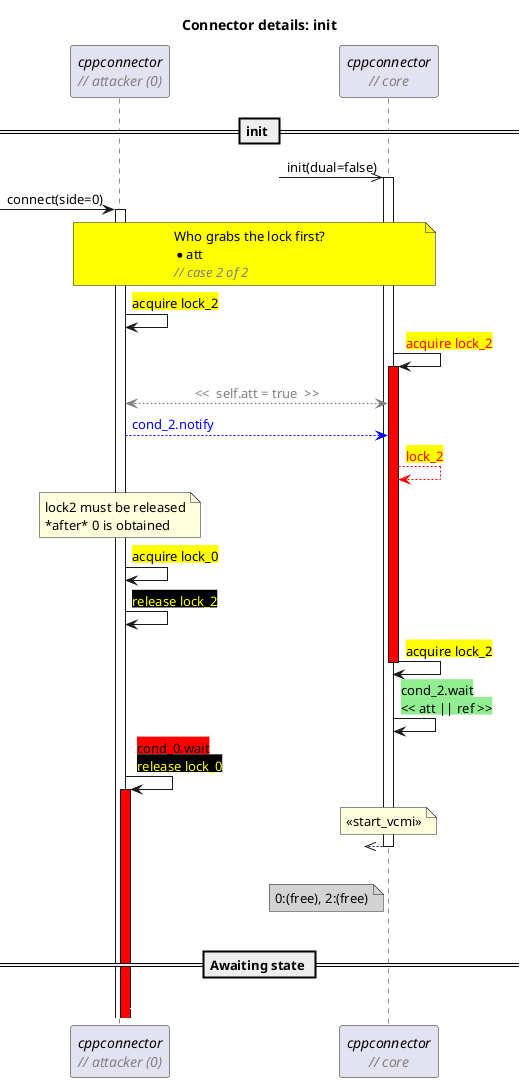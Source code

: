 @startuml "connector-details-init"

title "Connector details: init"

skinparam sequenceBoxBorderColor #FFF
skinparam sequenceMessageAlign direction

!$nbsp = "<U+00A0>"

' workaround the fact that text alignment can only be
' set globally. Using hspace(n) returns N monospaced
' $nbsp chars
!function $hspace($length)
  !$res = ""
  !$i = $length
  !while $i > 0
    !$res = $res + $nbsp
    !$i = $i - 1
  !endwhile
  !return "<font:monospaced>"+$res+"</font>"
!endfunction

!function $desc($txt)
  !return "<font:Arial><color:Gray><i>// "+$txt+"</i></color></font>"
!endfunction

!function $lock_acq_fail_text($txt)
  !return "<back:yellow><color:red>" + $txt
!endfunction

!function $lock_rel_text($lock_id)
  !return "<color:yellow><back:black>release lock_" + $lock_id + "</back></color>"
!endfunction

!function $pred_fail_text($txt)
  !return "<back:red><<" + $nbsp + $txt + $nbsp + ">>"
!endfunction

!function $pred_ok_text($cond_id, $txt)
  !return "<back:lightgreen>cond_" + $cond_id + ".wait\n<back:lightgreen><<" + $nbsp + $txt + $nbsp + ">>"
!endfunction

!procedure $lock_acq_fail($node, $lock_id)
  $node -> $node : $lock_acq_fail_text("acquire lock_" + $lock_id)
  activate $node #red
!endprocedure

!procedure $lock_acq_direct($node, $lock_id)
  $node -> $node : <back:yellow>acquire lock_##$lock_id</back>
!endprocedure

!procedure $lock_acq_latent($node, $lock_id)
  $lock_acq_direct($node, $lock_id)
  deactivate $node
!endprocedure

!procedure $lock_rel($node, $lock_id)
  $node -> $node : $lock_rel_text($lock_id)
!endprocedure

!procedure $pred_fail($node, $txt)
  $node -> $node : $pred_fail_text($txt)
!endprocedure

!procedure $pred_ok($node, $cond_id, $txt)
  $node -> $node : $pred_ok_text($cond_id, $txt)
!endprocedure

!procedure $cond_wait($node, $cond_id)
  $node -> $node : <back:red>cond_##$cond_id##.wait</back>\n$lock_rel_text($cond_id)
  activate $node #red
!endprocedure

!procedure $cond_wait_pred($node, $cond_id, $pred)
  $node -> $node : <back:red>cond_##$cond_id##.wait\n$pred_fail_text($pred)\n$lock_rel_text($cond_id)
  activate $node #red
!endprocedure

!procedure $cond_notify($NodeA, $NodeB, $cond_id)
  $NodeA --[#blue]> $NodeB : <color:blue>cond_##$cond_id##.notify</color>
  $NodeB --[#red]> $NodeB : $lock_acq_fail_text("lock_" + $cond_id)
!endfunction

!procedure $cond_switch($NodeA, $NodeB, $cond_id)
  $cond_notify($NodeA, $NodeB, $cond_id)
  $cond_wait($NodeA, $cond_id)
  $lock_acq_latent($NodeB, $cond_id)
!endfunction

!procedure $flow(envid, $flowname)
  note over CTRL##envid, DualEnv##envid #LightBlue : ↓ flow_##$flowname ↓
!endprocedure

!procedure $lockreport($owner_0, $owner_2)
  note left of core #lightgray
  <font:monospace>0</font>:$owner_0, <font:monospace>2</font>:$owner_2
  end note
!endprocedure

!function $replace($txt, $search, $repl)
  !$replaced = ""
  !while %strpos($txt, $search) >= 0
    !$position = %strpos($txt, $search)
    !$replaced = $replaced + %substr($txt, 0, $position) + $repl
    !$txt = %substr($txt, $position + %strlen($search))
  !endwhile
  !return $replaced + $txt
!endfunction

!procedure $sharevar($node1, $node2, $txt)
  $node1 <--[#gray]> $node2 : <color:gray><font:monospace><<$nbsp $txt $nbsp>>
!endfunction

!procedure $sharevar($who, $txt)
  $sharevar(att, def, $txt)
!endfunction

' avoids super long note lines in the diagram
!function $str($txt)
  !return $replace($txt, "\n", %newline())
!endfunction

participant "//cppconnector//\n$desc('attacker (0)')" as att
participant "//cppconnector//\n$desc(core)" as core

== init ==
?->> core ++ : init(dual=false)
[-> att ++ : connect(side=0)

note over core, att #yellow
  Who grabs the lock first?
  * att
  $desc("case 2 of 2")
end note

$lock_acq_direct(att, 2)
$lock_acq_fail(core, 2)
$sharevar(att, core, "self.att = true")
$cond_notify(att, core, 2)

note over att
  lock2 must be released
  *after* 0 is obtained
end note
$lock_acq_direct(att, 0)
$lock_rel(att, 2)
$lock_acq_latent(core, 2)
$pred_ok(core, 2, "att || ref")

$cond_wait(att, 0)

note over core : << start_vcmi >>

?<<-- core -- :

|||
$lockreport("(free)", "(free)")
|||

== Awaiting state ==

''''''''''''''''''''''''''''''
''' HORIZONTAL SPACING

att -[#fff]> core : $hspace(30)

@enduml
